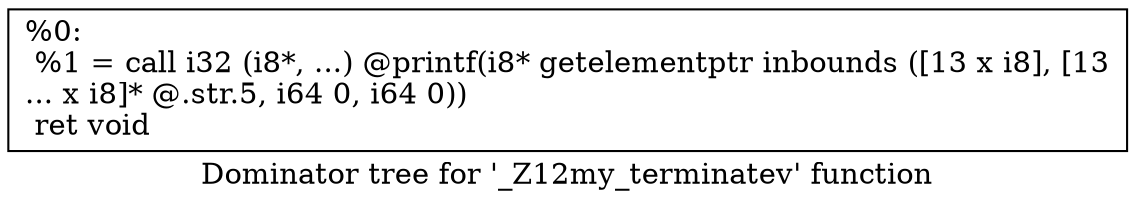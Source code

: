 digraph "Dominator tree for '_Z12my_terminatev' function" {
	label="Dominator tree for '_Z12my_terminatev' function";

	Node0x97b030 [shape=record,label="{%0:\l  %1 = call i32 (i8*, ...) @printf(i8* getelementptr inbounds ([13 x i8], [13\l... x i8]* @.str.5, i64 0, i64 0))\l  ret void\l}"];
}
